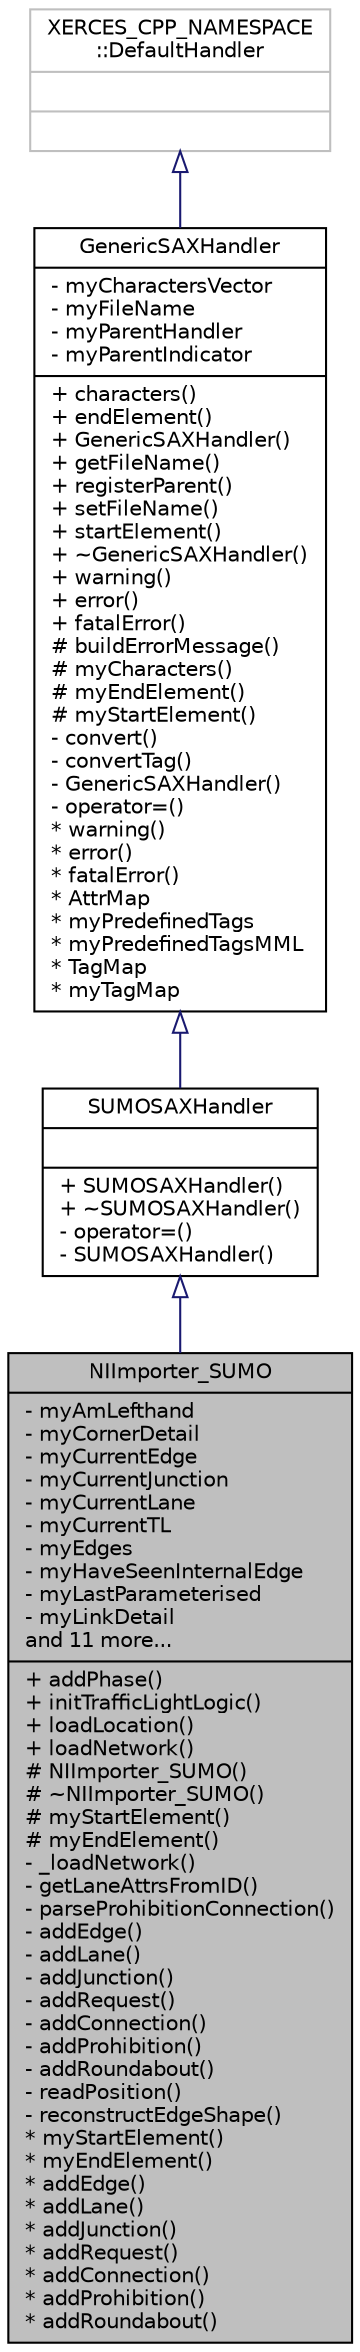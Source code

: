 digraph "NIImporter_SUMO"
{
  edge [fontname="Helvetica",fontsize="10",labelfontname="Helvetica",labelfontsize="10"];
  node [fontname="Helvetica",fontsize="10",shape=record];
  Node0 [label="{NIImporter_SUMO\n|- myAmLefthand\l- myCornerDetail\l- myCurrentEdge\l- myCurrentJunction\l- myCurrentLane\l- myCurrentTL\l- myEdges\l- myHaveSeenInternalEdge\l- myLastParameterised\l- myLinkDetail\land 11 more...\l|+ addPhase()\l+ initTrafficLightLogic()\l+ loadLocation()\l+ loadNetwork()\l# NIImporter_SUMO()\l# ~NIImporter_SUMO()\l# myStartElement()\l# myEndElement()\l- _loadNetwork()\l- getLaneAttrsFromID()\l- parseProhibitionConnection()\l- addEdge()\l- addLane()\l- addJunction()\l- addRequest()\l- addConnection()\l- addProhibition()\l- addRoundabout()\l- readPosition()\l- reconstructEdgeShape()\l* myStartElement()\l* myEndElement()\l* addEdge()\l* addLane()\l* addJunction()\l* addRequest()\l* addConnection()\l* addProhibition()\l* addRoundabout()\l}",height=0.2,width=0.4,color="black", fillcolor="grey75", style="filled", fontcolor="black"];
  Node1 -> Node0 [dir="back",color="midnightblue",fontsize="10",style="solid",arrowtail="onormal",fontname="Helvetica"];
  Node1 [label="{SUMOSAXHandler\n||+ SUMOSAXHandler()\l+ ~SUMOSAXHandler()\l- operator=()\l- SUMOSAXHandler()\l}",height=0.2,width=0.4,color="black", fillcolor="white", style="filled",URL="$db/db8/class_s_u_m_o_s_a_x_handler.html",tooltip="SAX-handler base for SUMO-files. "];
  Node2 -> Node1 [dir="back",color="midnightblue",fontsize="10",style="solid",arrowtail="onormal",fontname="Helvetica"];
  Node2 [label="{GenericSAXHandler\n|- myCharactersVector\l- myFileName\l- myParentHandler\l- myParentIndicator\l|+ characters()\l+ endElement()\l+ GenericSAXHandler()\l+ getFileName()\l+ registerParent()\l+ setFileName()\l+ startElement()\l+ ~GenericSAXHandler()\l+ warning()\l+ error()\l+ fatalError()\l# buildErrorMessage()\l# myCharacters()\l# myEndElement()\l# myStartElement()\l- convert()\l- convertTag()\l- GenericSAXHandler()\l- operator=()\l* warning()\l* error()\l* fatalError()\l* AttrMap\l* myPredefinedTags\l* myPredefinedTagsMML\l* TagMap\l* myTagMap\l}",height=0.2,width=0.4,color="black", fillcolor="white", style="filled",URL="$da/da8/class_generic_s_a_x_handler.html",tooltip="A handler which converts occuring elements and attributes into enums. "];
  Node3 -> Node2 [dir="back",color="midnightblue",fontsize="10",style="solid",arrowtail="onormal",fontname="Helvetica"];
  Node3 [label="{XERCES_CPP_NAMESPACE\l::DefaultHandler\n||}",height=0.2,width=0.4,color="grey75", fillcolor="white", style="filled"];
}
